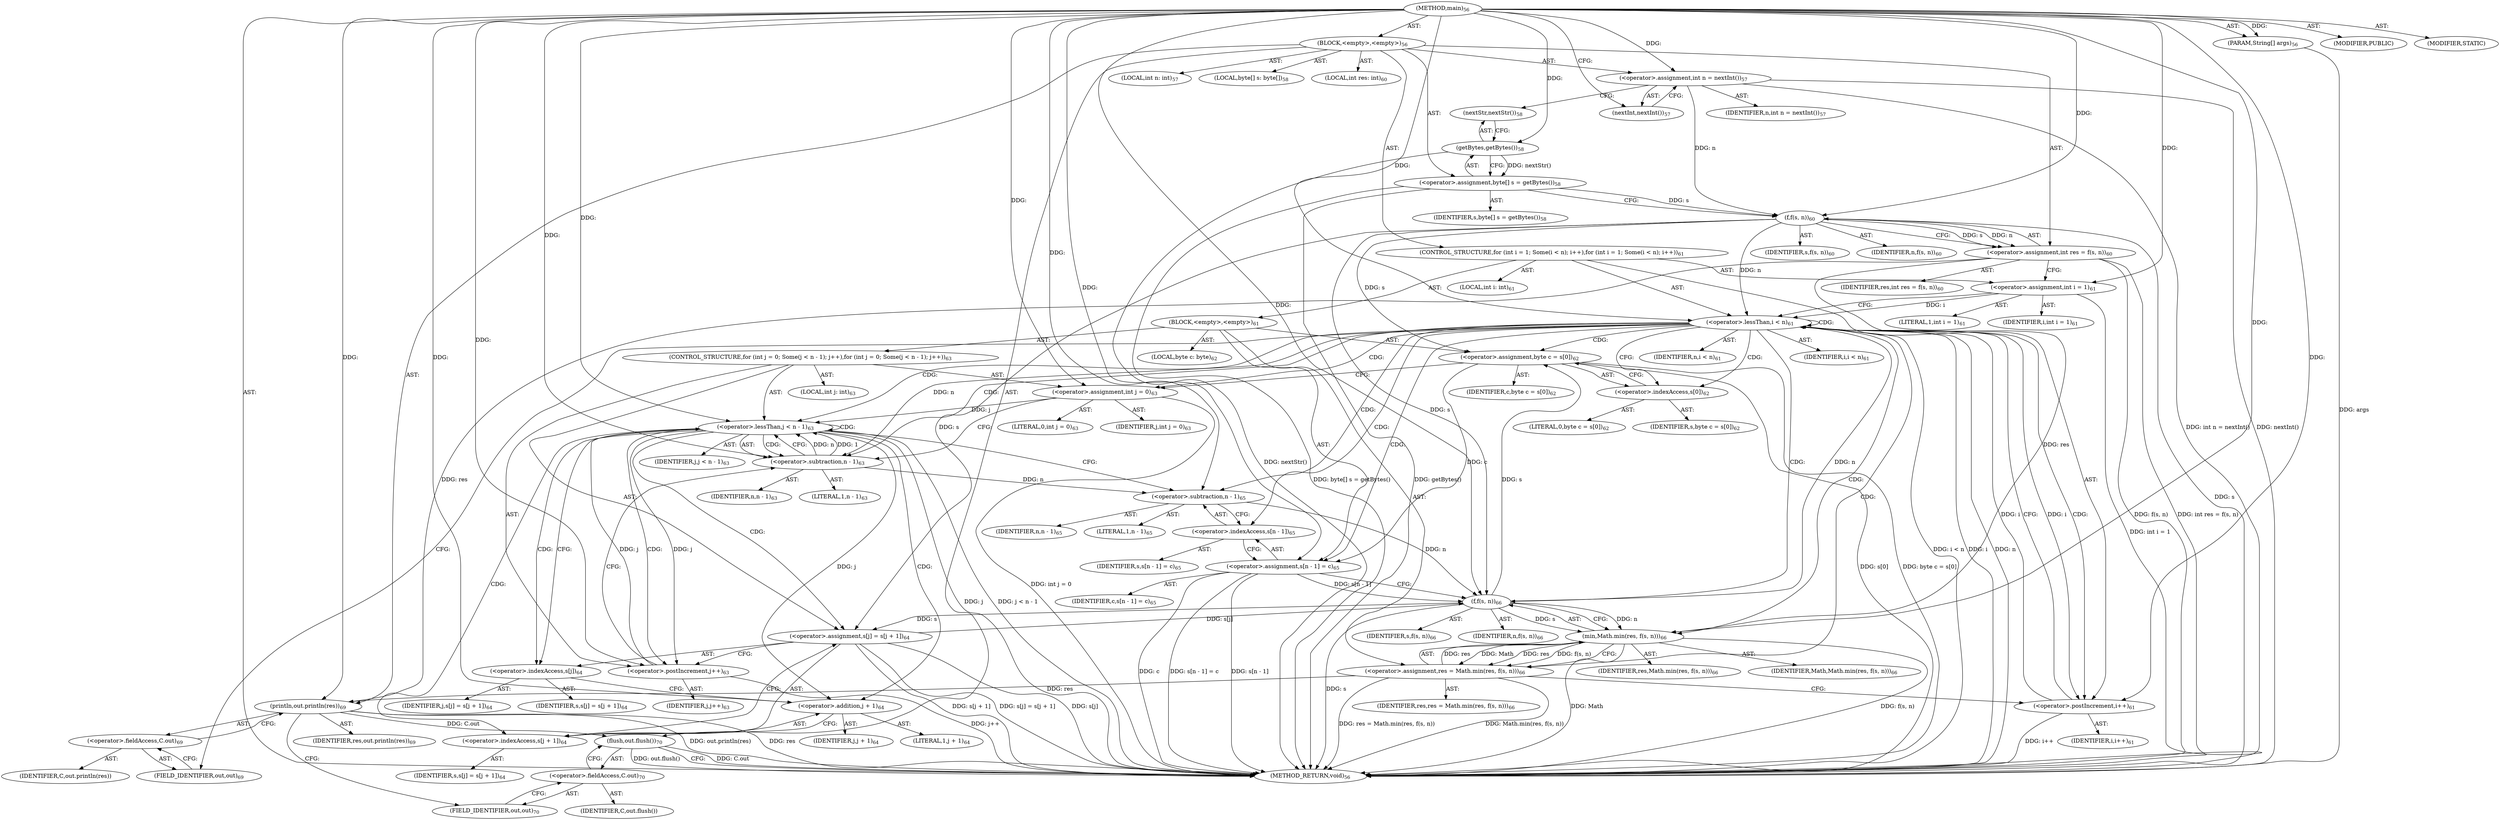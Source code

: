 digraph "main" {  
"148" [label = <(METHOD,main)<SUB>56</SUB>> ]
"149" [label = <(PARAM,String[] args)<SUB>56</SUB>> ]
"150" [label = <(BLOCK,&lt;empty&gt;,&lt;empty&gt;)<SUB>56</SUB>> ]
"151" [label = <(LOCAL,int n: int)<SUB>57</SUB>> ]
"152" [label = <(&lt;operator&gt;.assignment,int n = nextInt())<SUB>57</SUB>> ]
"153" [label = <(IDENTIFIER,n,int n = nextInt())<SUB>57</SUB>> ]
"154" [label = <(nextInt,nextInt())<SUB>57</SUB>> ]
"155" [label = <(LOCAL,byte[] s: byte[])<SUB>58</SUB>> ]
"156" [label = <(&lt;operator&gt;.assignment,byte[] s = getBytes())<SUB>58</SUB>> ]
"157" [label = <(IDENTIFIER,s,byte[] s = getBytes())<SUB>58</SUB>> ]
"158" [label = <(getBytes,getBytes())<SUB>58</SUB>> ]
"159" [label = <(nextStr,nextStr())<SUB>58</SUB>> ]
"160" [label = <(LOCAL,int res: int)<SUB>60</SUB>> ]
"161" [label = <(&lt;operator&gt;.assignment,int res = f(s, n))<SUB>60</SUB>> ]
"162" [label = <(IDENTIFIER,res,int res = f(s, n))<SUB>60</SUB>> ]
"163" [label = <(f,f(s, n))<SUB>60</SUB>> ]
"164" [label = <(IDENTIFIER,s,f(s, n))<SUB>60</SUB>> ]
"165" [label = <(IDENTIFIER,n,f(s, n))<SUB>60</SUB>> ]
"166" [label = <(CONTROL_STRUCTURE,for (int i = 1; Some(i &lt; n); i++),for (int i = 1; Some(i &lt; n); i++))<SUB>61</SUB>> ]
"167" [label = <(LOCAL,int i: int)<SUB>61</SUB>> ]
"168" [label = <(&lt;operator&gt;.assignment,int i = 1)<SUB>61</SUB>> ]
"169" [label = <(IDENTIFIER,i,int i = 1)<SUB>61</SUB>> ]
"170" [label = <(LITERAL,1,int i = 1)<SUB>61</SUB>> ]
"171" [label = <(&lt;operator&gt;.lessThan,i &lt; n)<SUB>61</SUB>> ]
"172" [label = <(IDENTIFIER,i,i &lt; n)<SUB>61</SUB>> ]
"173" [label = <(IDENTIFIER,n,i &lt; n)<SUB>61</SUB>> ]
"174" [label = <(&lt;operator&gt;.postIncrement,i++)<SUB>61</SUB>> ]
"175" [label = <(IDENTIFIER,i,i++)<SUB>61</SUB>> ]
"176" [label = <(BLOCK,&lt;empty&gt;,&lt;empty&gt;)<SUB>61</SUB>> ]
"177" [label = <(LOCAL,byte c: byte)<SUB>62</SUB>> ]
"178" [label = <(&lt;operator&gt;.assignment,byte c = s[0])<SUB>62</SUB>> ]
"179" [label = <(IDENTIFIER,c,byte c = s[0])<SUB>62</SUB>> ]
"180" [label = <(&lt;operator&gt;.indexAccess,s[0])<SUB>62</SUB>> ]
"181" [label = <(IDENTIFIER,s,byte c = s[0])<SUB>62</SUB>> ]
"182" [label = <(LITERAL,0,byte c = s[0])<SUB>62</SUB>> ]
"183" [label = <(CONTROL_STRUCTURE,for (int j = 0; Some(j &lt; n - 1); j++),for (int j = 0; Some(j &lt; n - 1); j++))<SUB>63</SUB>> ]
"184" [label = <(LOCAL,int j: int)<SUB>63</SUB>> ]
"185" [label = <(&lt;operator&gt;.assignment,int j = 0)<SUB>63</SUB>> ]
"186" [label = <(IDENTIFIER,j,int j = 0)<SUB>63</SUB>> ]
"187" [label = <(LITERAL,0,int j = 0)<SUB>63</SUB>> ]
"188" [label = <(&lt;operator&gt;.lessThan,j &lt; n - 1)<SUB>63</SUB>> ]
"189" [label = <(IDENTIFIER,j,j &lt; n - 1)<SUB>63</SUB>> ]
"190" [label = <(&lt;operator&gt;.subtraction,n - 1)<SUB>63</SUB>> ]
"191" [label = <(IDENTIFIER,n,n - 1)<SUB>63</SUB>> ]
"192" [label = <(LITERAL,1,n - 1)<SUB>63</SUB>> ]
"193" [label = <(&lt;operator&gt;.postIncrement,j++)<SUB>63</SUB>> ]
"194" [label = <(IDENTIFIER,j,j++)<SUB>63</SUB>> ]
"195" [label = <(&lt;operator&gt;.assignment,s[j] = s[j + 1])<SUB>64</SUB>> ]
"196" [label = <(&lt;operator&gt;.indexAccess,s[j])<SUB>64</SUB>> ]
"197" [label = <(IDENTIFIER,s,s[j] = s[j + 1])<SUB>64</SUB>> ]
"198" [label = <(IDENTIFIER,j,s[j] = s[j + 1])<SUB>64</SUB>> ]
"199" [label = <(&lt;operator&gt;.indexAccess,s[j + 1])<SUB>64</SUB>> ]
"200" [label = <(IDENTIFIER,s,s[j] = s[j + 1])<SUB>64</SUB>> ]
"201" [label = <(&lt;operator&gt;.addition,j + 1)<SUB>64</SUB>> ]
"202" [label = <(IDENTIFIER,j,j + 1)<SUB>64</SUB>> ]
"203" [label = <(LITERAL,1,j + 1)<SUB>64</SUB>> ]
"204" [label = <(&lt;operator&gt;.assignment,s[n - 1] = c)<SUB>65</SUB>> ]
"205" [label = <(&lt;operator&gt;.indexAccess,s[n - 1])<SUB>65</SUB>> ]
"206" [label = <(IDENTIFIER,s,s[n - 1] = c)<SUB>65</SUB>> ]
"207" [label = <(&lt;operator&gt;.subtraction,n - 1)<SUB>65</SUB>> ]
"208" [label = <(IDENTIFIER,n,n - 1)<SUB>65</SUB>> ]
"209" [label = <(LITERAL,1,n - 1)<SUB>65</SUB>> ]
"210" [label = <(IDENTIFIER,c,s[n - 1] = c)<SUB>65</SUB>> ]
"211" [label = <(&lt;operator&gt;.assignment,res = Math.min(res, f(s, n)))<SUB>66</SUB>> ]
"212" [label = <(IDENTIFIER,res,res = Math.min(res, f(s, n)))<SUB>66</SUB>> ]
"213" [label = <(min,Math.min(res, f(s, n)))<SUB>66</SUB>> ]
"214" [label = <(IDENTIFIER,Math,Math.min(res, f(s, n)))<SUB>66</SUB>> ]
"215" [label = <(IDENTIFIER,res,Math.min(res, f(s, n)))<SUB>66</SUB>> ]
"216" [label = <(f,f(s, n))<SUB>66</SUB>> ]
"217" [label = <(IDENTIFIER,s,f(s, n))<SUB>66</SUB>> ]
"218" [label = <(IDENTIFIER,n,f(s, n))<SUB>66</SUB>> ]
"219" [label = <(println,out.println(res))<SUB>69</SUB>> ]
"220" [label = <(&lt;operator&gt;.fieldAccess,C.out)<SUB>69</SUB>> ]
"221" [label = <(IDENTIFIER,C,out.println(res))> ]
"222" [label = <(FIELD_IDENTIFIER,out,out)<SUB>69</SUB>> ]
"223" [label = <(IDENTIFIER,res,out.println(res))<SUB>69</SUB>> ]
"224" [label = <(flush,out.flush())<SUB>70</SUB>> ]
"225" [label = <(&lt;operator&gt;.fieldAccess,C.out)<SUB>70</SUB>> ]
"226" [label = <(IDENTIFIER,C,out.flush())> ]
"227" [label = <(FIELD_IDENTIFIER,out,out)<SUB>70</SUB>> ]
"228" [label = <(MODIFIER,PUBLIC)> ]
"229" [label = <(MODIFIER,STATIC)> ]
"230" [label = <(METHOD_RETURN,void)<SUB>56</SUB>> ]
  "148" -> "149"  [ label = "AST: "] 
  "148" -> "150"  [ label = "AST: "] 
  "148" -> "228"  [ label = "AST: "] 
  "148" -> "229"  [ label = "AST: "] 
  "148" -> "230"  [ label = "AST: "] 
  "150" -> "151"  [ label = "AST: "] 
  "150" -> "152"  [ label = "AST: "] 
  "150" -> "155"  [ label = "AST: "] 
  "150" -> "156"  [ label = "AST: "] 
  "150" -> "160"  [ label = "AST: "] 
  "150" -> "161"  [ label = "AST: "] 
  "150" -> "166"  [ label = "AST: "] 
  "150" -> "219"  [ label = "AST: "] 
  "150" -> "224"  [ label = "AST: "] 
  "152" -> "153"  [ label = "AST: "] 
  "152" -> "154"  [ label = "AST: "] 
  "156" -> "157"  [ label = "AST: "] 
  "156" -> "158"  [ label = "AST: "] 
  "158" -> "159"  [ label = "AST: "] 
  "161" -> "162"  [ label = "AST: "] 
  "161" -> "163"  [ label = "AST: "] 
  "163" -> "164"  [ label = "AST: "] 
  "163" -> "165"  [ label = "AST: "] 
  "166" -> "167"  [ label = "AST: "] 
  "166" -> "168"  [ label = "AST: "] 
  "166" -> "171"  [ label = "AST: "] 
  "166" -> "174"  [ label = "AST: "] 
  "166" -> "176"  [ label = "AST: "] 
  "168" -> "169"  [ label = "AST: "] 
  "168" -> "170"  [ label = "AST: "] 
  "171" -> "172"  [ label = "AST: "] 
  "171" -> "173"  [ label = "AST: "] 
  "174" -> "175"  [ label = "AST: "] 
  "176" -> "177"  [ label = "AST: "] 
  "176" -> "178"  [ label = "AST: "] 
  "176" -> "183"  [ label = "AST: "] 
  "176" -> "204"  [ label = "AST: "] 
  "176" -> "211"  [ label = "AST: "] 
  "178" -> "179"  [ label = "AST: "] 
  "178" -> "180"  [ label = "AST: "] 
  "180" -> "181"  [ label = "AST: "] 
  "180" -> "182"  [ label = "AST: "] 
  "183" -> "184"  [ label = "AST: "] 
  "183" -> "185"  [ label = "AST: "] 
  "183" -> "188"  [ label = "AST: "] 
  "183" -> "193"  [ label = "AST: "] 
  "183" -> "195"  [ label = "AST: "] 
  "185" -> "186"  [ label = "AST: "] 
  "185" -> "187"  [ label = "AST: "] 
  "188" -> "189"  [ label = "AST: "] 
  "188" -> "190"  [ label = "AST: "] 
  "190" -> "191"  [ label = "AST: "] 
  "190" -> "192"  [ label = "AST: "] 
  "193" -> "194"  [ label = "AST: "] 
  "195" -> "196"  [ label = "AST: "] 
  "195" -> "199"  [ label = "AST: "] 
  "196" -> "197"  [ label = "AST: "] 
  "196" -> "198"  [ label = "AST: "] 
  "199" -> "200"  [ label = "AST: "] 
  "199" -> "201"  [ label = "AST: "] 
  "201" -> "202"  [ label = "AST: "] 
  "201" -> "203"  [ label = "AST: "] 
  "204" -> "205"  [ label = "AST: "] 
  "204" -> "210"  [ label = "AST: "] 
  "205" -> "206"  [ label = "AST: "] 
  "205" -> "207"  [ label = "AST: "] 
  "207" -> "208"  [ label = "AST: "] 
  "207" -> "209"  [ label = "AST: "] 
  "211" -> "212"  [ label = "AST: "] 
  "211" -> "213"  [ label = "AST: "] 
  "213" -> "214"  [ label = "AST: "] 
  "213" -> "215"  [ label = "AST: "] 
  "213" -> "216"  [ label = "AST: "] 
  "216" -> "217"  [ label = "AST: "] 
  "216" -> "218"  [ label = "AST: "] 
  "219" -> "220"  [ label = "AST: "] 
  "219" -> "223"  [ label = "AST: "] 
  "220" -> "221"  [ label = "AST: "] 
  "220" -> "222"  [ label = "AST: "] 
  "224" -> "225"  [ label = "AST: "] 
  "225" -> "226"  [ label = "AST: "] 
  "225" -> "227"  [ label = "AST: "] 
  "152" -> "159"  [ label = "CFG: "] 
  "156" -> "163"  [ label = "CFG: "] 
  "161" -> "168"  [ label = "CFG: "] 
  "219" -> "227"  [ label = "CFG: "] 
  "224" -> "230"  [ label = "CFG: "] 
  "154" -> "152"  [ label = "CFG: "] 
  "158" -> "156"  [ label = "CFG: "] 
  "163" -> "161"  [ label = "CFG: "] 
  "168" -> "171"  [ label = "CFG: "] 
  "171" -> "180"  [ label = "CFG: "] 
  "171" -> "222"  [ label = "CFG: "] 
  "174" -> "171"  [ label = "CFG: "] 
  "220" -> "219"  [ label = "CFG: "] 
  "225" -> "224"  [ label = "CFG: "] 
  "159" -> "158"  [ label = "CFG: "] 
  "178" -> "185"  [ label = "CFG: "] 
  "204" -> "216"  [ label = "CFG: "] 
  "211" -> "174"  [ label = "CFG: "] 
  "222" -> "220"  [ label = "CFG: "] 
  "227" -> "225"  [ label = "CFG: "] 
  "180" -> "178"  [ label = "CFG: "] 
  "185" -> "190"  [ label = "CFG: "] 
  "188" -> "196"  [ label = "CFG: "] 
  "188" -> "207"  [ label = "CFG: "] 
  "193" -> "190"  [ label = "CFG: "] 
  "195" -> "193"  [ label = "CFG: "] 
  "205" -> "204"  [ label = "CFG: "] 
  "213" -> "211"  [ label = "CFG: "] 
  "190" -> "188"  [ label = "CFG: "] 
  "196" -> "201"  [ label = "CFG: "] 
  "199" -> "195"  [ label = "CFG: "] 
  "207" -> "205"  [ label = "CFG: "] 
  "216" -> "213"  [ label = "CFG: "] 
  "201" -> "199"  [ label = "CFG: "] 
  "148" -> "154"  [ label = "CFG: "] 
  "149" -> "230"  [ label = "DDG: args"] 
  "152" -> "230"  [ label = "DDG: nextInt()"] 
  "152" -> "230"  [ label = "DDG: int n = nextInt()"] 
  "158" -> "230"  [ label = "DDG: nextStr()"] 
  "156" -> "230"  [ label = "DDG: getBytes()"] 
  "156" -> "230"  [ label = "DDG: byte[] s = getBytes()"] 
  "163" -> "230"  [ label = "DDG: s"] 
  "161" -> "230"  [ label = "DDG: f(s, n)"] 
  "161" -> "230"  [ label = "DDG: int res = f(s, n)"] 
  "168" -> "230"  [ label = "DDG: int i = 1"] 
  "171" -> "230"  [ label = "DDG: i"] 
  "171" -> "230"  [ label = "DDG: n"] 
  "171" -> "230"  [ label = "DDG: i &lt; n"] 
  "219" -> "230"  [ label = "DDG: res"] 
  "219" -> "230"  [ label = "DDG: out.println(res)"] 
  "224" -> "230"  [ label = "DDG: C.out"] 
  "224" -> "230"  [ label = "DDG: out.flush()"] 
  "178" -> "230"  [ label = "DDG: s[0]"] 
  "178" -> "230"  [ label = "DDG: byte c = s[0]"] 
  "185" -> "230"  [ label = "DDG: int j = 0"] 
  "188" -> "230"  [ label = "DDG: j"] 
  "188" -> "230"  [ label = "DDG: j &lt; n - 1"] 
  "204" -> "230"  [ label = "DDG: s[n - 1]"] 
  "204" -> "230"  [ label = "DDG: c"] 
  "204" -> "230"  [ label = "DDG: s[n - 1] = c"] 
  "216" -> "230"  [ label = "DDG: s"] 
  "213" -> "230"  [ label = "DDG: f(s, n)"] 
  "211" -> "230"  [ label = "DDG: Math.min(res, f(s, n))"] 
  "211" -> "230"  [ label = "DDG: res = Math.min(res, f(s, n))"] 
  "174" -> "230"  [ label = "DDG: i++"] 
  "195" -> "230"  [ label = "DDG: s[j]"] 
  "195" -> "230"  [ label = "DDG: s[j + 1]"] 
  "195" -> "230"  [ label = "DDG: s[j] = s[j + 1]"] 
  "193" -> "230"  [ label = "DDG: j++"] 
  "213" -> "230"  [ label = "DDG: Math"] 
  "148" -> "149"  [ label = "DDG: "] 
  "148" -> "152"  [ label = "DDG: "] 
  "158" -> "156"  [ label = "DDG: nextStr()"] 
  "163" -> "161"  [ label = "DDG: s"] 
  "163" -> "161"  [ label = "DDG: n"] 
  "148" -> "168"  [ label = "DDG: "] 
  "161" -> "219"  [ label = "DDG: res"] 
  "211" -> "219"  [ label = "DDG: res"] 
  "148" -> "219"  [ label = "DDG: "] 
  "219" -> "224"  [ label = "DDG: C.out"] 
  "148" -> "158"  [ label = "DDG: "] 
  "156" -> "163"  [ label = "DDG: s"] 
  "148" -> "163"  [ label = "DDG: "] 
  "152" -> "163"  [ label = "DDG: n"] 
  "168" -> "171"  [ label = "DDG: i"] 
  "174" -> "171"  [ label = "DDG: i"] 
  "148" -> "171"  [ label = "DDG: "] 
  "163" -> "171"  [ label = "DDG: n"] 
  "216" -> "171"  [ label = "DDG: n"] 
  "171" -> "174"  [ label = "DDG: i"] 
  "148" -> "174"  [ label = "DDG: "] 
  "163" -> "178"  [ label = "DDG: s"] 
  "216" -> "178"  [ label = "DDG: s"] 
  "178" -> "204"  [ label = "DDG: c"] 
  "148" -> "204"  [ label = "DDG: "] 
  "213" -> "211"  [ label = "DDG: Math"] 
  "213" -> "211"  [ label = "DDG: res"] 
  "213" -> "211"  [ label = "DDG: f(s, n)"] 
  "148" -> "185"  [ label = "DDG: "] 
  "163" -> "195"  [ label = "DDG: s"] 
  "216" -> "195"  [ label = "DDG: s"] 
  "185" -> "188"  [ label = "DDG: j"] 
  "193" -> "188"  [ label = "DDG: j"] 
  "148" -> "188"  [ label = "DDG: "] 
  "190" -> "188"  [ label = "DDG: n"] 
  "190" -> "188"  [ label = "DDG: 1"] 
  "148" -> "193"  [ label = "DDG: "] 
  "188" -> "193"  [ label = "DDG: j"] 
  "148" -> "213"  [ label = "DDG: "] 
  "161" -> "213"  [ label = "DDG: res"] 
  "211" -> "213"  [ label = "DDG: res"] 
  "216" -> "213"  [ label = "DDG: s"] 
  "216" -> "213"  [ label = "DDG: n"] 
  "171" -> "190"  [ label = "DDG: n"] 
  "148" -> "190"  [ label = "DDG: "] 
  "190" -> "207"  [ label = "DDG: n"] 
  "148" -> "207"  [ label = "DDG: "] 
  "163" -> "216"  [ label = "DDG: s"] 
  "204" -> "216"  [ label = "DDG: s[n - 1]"] 
  "195" -> "216"  [ label = "DDG: s[j]"] 
  "148" -> "216"  [ label = "DDG: "] 
  "207" -> "216"  [ label = "DDG: n"] 
  "188" -> "201"  [ label = "DDG: j"] 
  "148" -> "201"  [ label = "DDG: "] 
  "171" -> "188"  [ label = "CDG: "] 
  "171" -> "174"  [ label = "CDG: "] 
  "171" -> "178"  [ label = "CDG: "] 
  "171" -> "211"  [ label = "CDG: "] 
  "171" -> "185"  [ label = "CDG: "] 
  "171" -> "213"  [ label = "CDG: "] 
  "171" -> "204"  [ label = "CDG: "] 
  "171" -> "216"  [ label = "CDG: "] 
  "171" -> "180"  [ label = "CDG: "] 
  "171" -> "190"  [ label = "CDG: "] 
  "171" -> "205"  [ label = "CDG: "] 
  "171" -> "207"  [ label = "CDG: "] 
  "171" -> "171"  [ label = "CDG: "] 
  "188" -> "188"  [ label = "CDG: "] 
  "188" -> "193"  [ label = "CDG: "] 
  "188" -> "196"  [ label = "CDG: "] 
  "188" -> "201"  [ label = "CDG: "] 
  "188" -> "195"  [ label = "CDG: "] 
  "188" -> "190"  [ label = "CDG: "] 
  "188" -> "199"  [ label = "CDG: "] 
}
